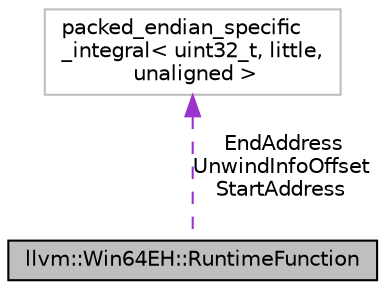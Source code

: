 digraph "llvm::Win64EH::RuntimeFunction"
{
 // LATEX_PDF_SIZE
  bgcolor="transparent";
  edge [fontname="Helvetica",fontsize="10",labelfontname="Helvetica",labelfontsize="10"];
  node [fontname="Helvetica",fontsize="10",shape=record];
  Node1 [label="llvm::Win64EH::RuntimeFunction",height=0.2,width=0.4,color="black", fillcolor="grey75", style="filled", fontcolor="black",tooltip="RuntimeFunction - An entry in the table of functions with unwind info."];
  Node2 -> Node1 [dir="back",color="darkorchid3",fontsize="10",style="dashed",label=" EndAddress\nUnwindInfoOffset\nStartAddress" ,fontname="Helvetica"];
  Node2 [label="packed_endian_specific\l_integral\< uint32_t, little,\l unaligned \>",height=0.2,width=0.4,color="grey75",tooltip=" "];
}
